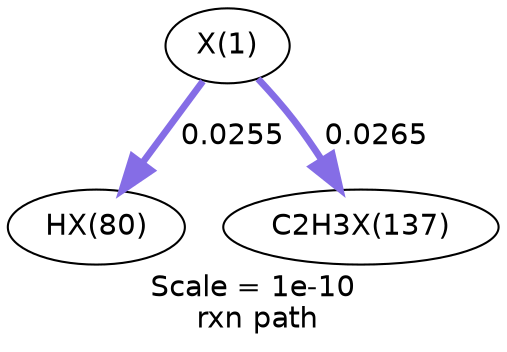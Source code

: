 digraph reaction_paths {
center=1;
s20 -> s22[fontname="Helvetica", style="setlinewidth(3.23)", arrowsize=1.62, color="0.7, 0.526, 0.9"
, label=" 0.0255"];
s20 -> s23[fontname="Helvetica", style="setlinewidth(3.26)", arrowsize=1.63, color="0.7, 0.526, 0.9"
, label=" 0.0265"];
s20 [ fontname="Helvetica", label="X(1)"];
s22 [ fontname="Helvetica", label="HX(80)"];
s23 [ fontname="Helvetica", label="C2H3X(137)"];
 label = "Scale = 1e-10\l rxn path";
 fontname = "Helvetica";
}
